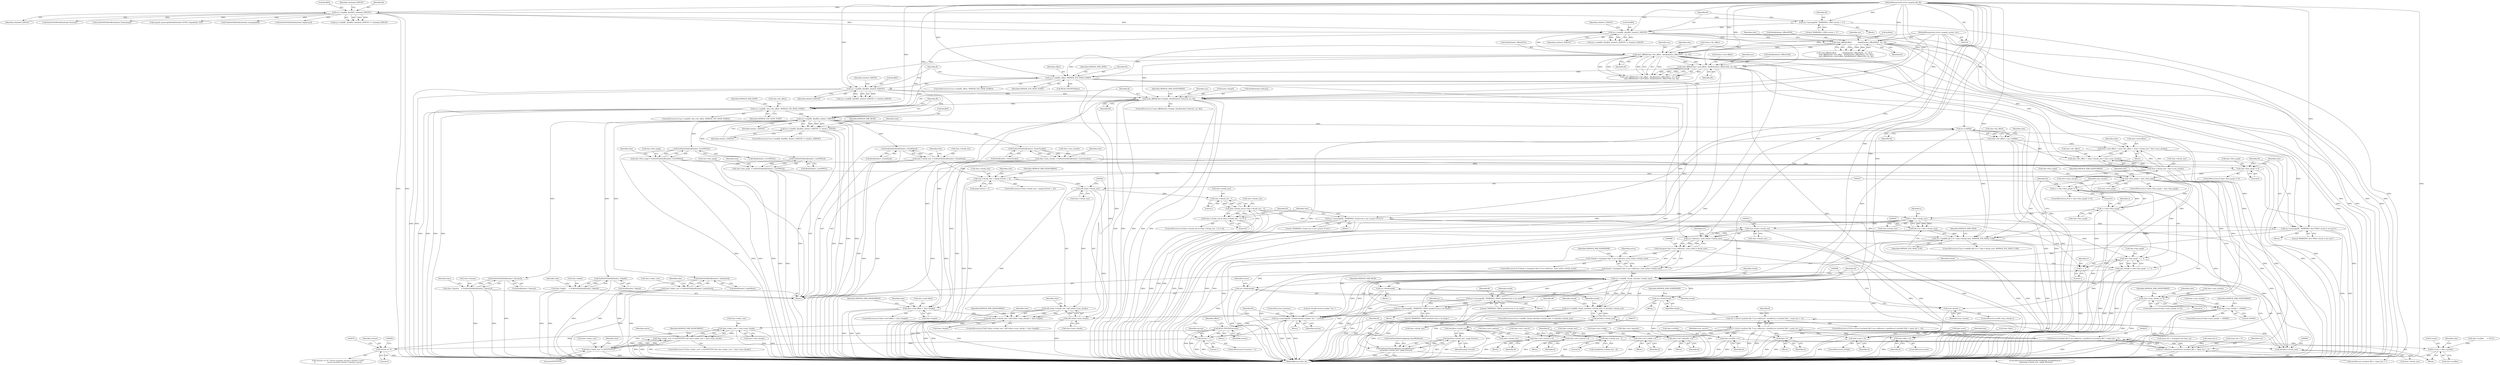 digraph "0_libmspack_72e70a921f0f07fee748aec2274b30784e1d312a@API" {
"1000407" [label="(Call,sys->read(fh, &buf[0], chmhs1_SIZEOF))"];
"1000396" [label="(Call,sys->seek(fh, chm->dir_offset, MSPACK_SYS_SEEK_START))"];
"1000381" [label="(Call,read_off64(&chm->length, &buf[chmhs0_FileLen], sys, fh))"];
"1000369" [label="(Call,sys->read(fh, &buf[0], chmhs0_SIZEOF))"];
"1000360" [label="(Call,sys->seek(fh, offset, MSPACK_SYS_SEEK_START))"];
"1000343" [label="(Call,read_off64(&chm->sec0.offset, &buf[chmhst3_OffsetCS0], sys, fh))"];
"1000309" [label="(Call,sys->read(fh, &buf[0], chmhst3_SIZEOF))"];
"1000232" [label="(Call,sys->read(fh, &buf[0], chmhead_SIZEOF))"];
"1000126" [label="(MethodParameterIn,struct mspack_file *fh)"];
"1000304" [label="(Call,sys->message(fh, \"WARNING; CHM version > 3\"))"];
"1000332" [label="(Call,read_off64(&chm->dir_offset,  &buf[chmhst_OffsetHS1],  sys, fh))"];
"1000322" [label="(Call,read_off64(&offset,           &buf[chmhst_OffsetHS0],  sys, fh))"];
"1000125" [label="(MethodParameterIn,struct mspack_system *sys)"];
"1000406" [label="(Call,sys->read(fh, &buf[0], chmhs1_SIZEOF) != chmhs1_SIZEOF)"];
"1000422" [label="(Call,sys->tell(fh))"];
"1000418" [label="(Call,chm->dir_offset = sys->tell(fh))"];
"1000494" [label="(Call,chm->sec0.offset = chm->dir_offset + (chm->chunk_size * chm->num_chunks))"];
"1000512" [label="(Call,chm->sec0.offset > chm->length)"];
"1000554" [label="(Call,(off_t)chm->chunk_size * (off_t)chm->num_chunks > chm->length)"];
"1000500" [label="(Call,chm->dir_offset + (chm->chunk_size * chm->num_chunks))"];
"1000585" [label="(Call,sys->message(fh, \"WARNING; chunk size is not a power of two\"))"];
"1000595" [label="(Call,sys->message(fh, \"WARNING; first PMGL chunk is not zero\"))"];
"1000642" [label="(Call,sys->seek(fh,(off_t) (x * chm->chunk_size), MSPACK_SYS_SEEK_CUR))"];
"1000689" [label="(Call,sys->read(fh, chunk, (int)chm->chunk_size))"];
"1000688" [label="(Call,sys->read(fh, chunk, (int)chm->chunk_size) != (int)chm->chunk_size)"];
"1000703" [label="(Call,sys->free(chunk))"];
"1000725" [label="(Call,sys->message(fh, \"WARNING; PMGL quickref area is too small\"))"];
"1000743" [label="(Call,sys->message(fh, \"WARNING; PMGL quickref area is too large\"))"];
"1000820" [label="(Call,sys->message(fh, \"invalid section number '%u'.\", section))"];
"1000787" [label="(Call,READ_ENCINT(section))"];
"1000816" [label="(Call,section > 1)"];
"1000864" [label="(Call,section == 0)"];
"1000840" [label="(Call,sys->free(chunk))"];
"1001056" [label="(Call,sys->free(chunk))"];
"1000428" [label="(Call,EndGetI32(&buf[chmhs1_ChunkSize]))"];
"1000424" [label="(Call,chm->chunk_size = EndGetI32(&buf[chmhs1_ChunkSize]))"];
"1000504" [label="(Call,chm->chunk_size * chm->num_chunks)"];
"1000525" [label="(Call,chm->chunk_size < (pmgl_Entries + 2))"];
"1000556" [label="(Call,(off_t)chm->chunk_size)"];
"1000555" [label="(Call,(off_t)chm->chunk_size * (off_t)chm->num_chunks)"];
"1000578" [label="(Call,chm->chunk_size - 1)"];
"1000574" [label="(Call,chm->chunk_size & (chm->chunk_size - 1))"];
"1000573" [label="(Call,(chm->chunk_size & (chm->chunk_size - 1)) != 0)"];
"1000646" [label="(Call,x * chm->chunk_size)"];
"1000644" [label="(Call,(off_t) (x * chm->chunk_size))"];
"1000657" [label="(Call,chm->last_pmgl - x + 1)"];
"1000655" [label="(Call,num_chunks = chm->last_pmgl - x + 1)"];
"1000684" [label="(Call,num_chunks--)"];
"1000661" [label="(Call,x + 1)"];
"1000672" [label="(Call,(size_t)chm->chunk_size)"];
"1000670" [label="(Call,sys->alloc(sys, (size_t)chm->chunk_size))"];
"1000668" [label="(Call,(unsigned char *) sys->alloc(sys, (size_t)chm->chunk_size))"];
"1000665" [label="(Call,!(chunk = (unsigned char *) sys->alloc(sys, (size_t)chm->chunk_size)))"];
"1000666" [label="(Call,chunk = (unsigned char *) sys->alloc(sys, (size_t)chm->chunk_size))"];
"1000831" [label="(Call,sys->alloc(sys, sizeof(struct mschmd_file) + name_len + 1))"];
"1000829" [label="(Call,(struct mschmd_file *) sys->alloc(sys, sizeof(struct mschmd_file) + name_len + 1))"];
"1000826" [label="(Call,!(fi = (struct mschmd_file *) sys->alloc(sys, sizeof(struct mschmd_file) + name_len + 1)))"];
"1000827" [label="(Call,fi = (struct mschmd_file *) sys->alloc(sys, sizeof(struct mschmd_file) + name_len + 1))"];
"1000945" [label="(Call,chm->sec1.content = fi)"];
"1000967" [label="(Call,chm->sec1.control = fi)"];
"1000989" [label="(Call,chm->sec1.spaninfo = fi)"];
"1001011" [label="(Call,chm->sec1.rtable = fi)"];
"1001025" [label="(Call,chm->sysfiles = fi)"];
"1001018" [label="(Call,fi->next = chm->sysfiles)"];
"1001034" [label="(Call,link->next = fi)"];
"1001040" [label="(Call,chm->files = fi)"];
"1001045" [label="(Call,link = fi)"];
"1000692" [label="(Call,(int)chm->chunk_size)"];
"1000697" [label="(Call,(int)chm->chunk_size)"];
"1000736" [label="(Call,(int)chm->chunk_size)"];
"1000735" [label="(Call,(int)chm->chunk_size - pmgl_Entries)"];
"1000729" [label="(Call,EndGetI32(&chunk[pmgl_QuickRefSize]) > \n\t((int)chm->chunk_size - pmgl_Entries))"];
"1000757" [label="(Call,chm->chunk_size - 2)"];
"1000536" [label="(Call,chm->num_chunks == 0)"];
"1000545" [label="(Call,chm->num_chunks > 100000)"];
"1000561" [label="(Call,(off_t)chm->num_chunks)"];
"1000616" [label="(Call,chm->index_root > chm->num_chunks)"];
"1000610" [label="(Call,chm->index_root != 0xFFFFFFFF && chm->index_root > chm->num_chunks)"];
"1000437" [label="(Call,EndGetI32(&buf[chmhs1_Density]))"];
"1000433" [label="(Call,chm->density    = EndGetI32(&buf[chmhs1_Density]))"];
"1000446" [label="(Call,EndGetI32(&buf[chmhs1_Depth]))"];
"1000442" [label="(Call,chm->depth      = EndGetI32(&buf[chmhs1_Depth]))"];
"1000455" [label="(Call,EndGetI32(&buf[chmhs1_IndexRoot]))"];
"1000451" [label="(Call,chm->index_root = EndGetI32(&buf[chmhs1_IndexRoot]))"];
"1000611" [label="(Call,chm->index_root != 0xFFFFFFFF)"];
"1000464" [label="(Call,EndGetI32(&buf[chmhs1_NumChunks]))"];
"1000460" [label="(Call,chm->num_chunks = EndGetI32(&buf[chmhs1_NumChunks]))"];
"1000473" [label="(Call,EndGetI32(&buf[chmhs1_FirstPMGL]))"];
"1000469" [label="(Call,chm->first_pmgl = EndGetI32(&buf[chmhs1_FirstPMGL]))"];
"1000589" [label="(Call,chm->first_pmgl != 0)"];
"1000599" [label="(Call,chm->first_pmgl > chm->last_pmgl)"];
"1000633" [label="(Call,(x = chm->first_pmgl) != 0)"];
"1000634" [label="(Call,x = chm->first_pmgl)"];
"1000482" [label="(Call,EndGetI32(&buf[chmhs1_LastPMGL]))"];
"1000478" [label="(Call,chm->last_pmgl  = EndGetI32(&buf[chmhs1_LastPMGL]))"];
"1000769" [label="(Block,)"];
"1000639" [label="(Literal,0)"];
"1000479" [label="(Call,chm->last_pmgl)"];
"1000641" [label="(ControlStructure,if (sys->seek(fh,(off_t) (x * chm->chunk_size), MSPACK_SYS_SEEK_CUR)))"];
"1000435" [label="(Identifier,chm)"];
"1000234" [label="(Call,&buf[0])"];
"1000866" [label="(Literal,0)"];
"1001044" [label="(Identifier,fi)"];
"1000585" [label="(Call,sys->message(fh, \"WARNING; chunk size is not a power of two\"))"];
"1000546" [label="(Call,chm->num_chunks)"];
"1000558" [label="(Call,chm->chunk_size)"];
"1000355" [label="(Identifier,fh)"];
"1000579" [label="(Call,chm->chunk_size)"];
"1001026" [label="(Call,chm->sysfiles)"];
"1000587" [label="(Literal,\"WARNING; chunk size is not a power of two\")"];
"1000818" [label="(Literal,1)"];
"1000692" [label="(Call,(int)chm->chunk_size)"];
"1000549" [label="(Literal,100000)"];
"1000534" [label="(Identifier,MSPACK_ERR_DATAFORMAT)"];
"1000594" [label="(Block,)"];
"1000309" [label="(Call,sys->read(fh, &buf[0], chmhst3_SIZEOF))"];
"1000804" [label="(Call,name_len > 0)"];
"1000561" [label="(Call,(off_t)chm->num_chunks)"];
"1000651" [label="(Identifier,MSPACK_SYS_SEEK_CUR)"];
"1000126" [label="(MethodParameterIn,struct mspack_file *fh)"];
"1000944" [label="(Block,)"];
"1000690" [label="(Identifier,fh)"];
"1000536" [label="(Call,chm->num_chunks == 0)"];
"1000401" [label="(Identifier,MSPACK_SYS_SEEK_START)"];
"1000529" [label="(Call,pmgl_Entries + 2)"];
"1000304" [label="(Call,sys->message(fh, \"WARNING; CHM version > 3\"))"];
"1000455" [label="(Call,EndGetI32(&buf[chmhs1_IndexRoot]))"];
"1000156" [label="(Call,chm->sysfiles      = NULL)"];
"1000758" [label="(Call,chm->chunk_size)"];
"1000370" [label="(Identifier,fh)"];
"1000733" [label="(Identifier,chunk)"];
"1000864" [label="(Call,section == 0)"];
"1000822" [label="(Literal,\"invalid section number '%u'.\")"];
"1000973" [label="(Identifier,fi)"];
"1000478" [label="(Call,chm->last_pmgl  = EndGetI32(&buf[chmhs1_LastPMGL]))"];
"1000819" [label="(Block,)"];
"1000663" [label="(Literal,1)"];
"1000820" [label="(Call,sys->message(fh, \"invalid section number '%u'.\", section))"];
"1000232" [label="(Call,sys->read(fh, &buf[0], chmhead_SIZEOF))"];
"1000742" [label="(Block,)"];
"1000380" [label="(ControlStructure,if (read_off64(&chm->length, &buf[chmhs0_FileLen], sys, fh)))"];
"1000672" [label="(Call,(size_t)chm->chunk_size)"];
"1000735" [label="(Call,(int)chm->chunk_size - pmgl_Entries)"];
"1000554" [label="(Call,(off_t)chm->chunk_size * (off_t)chm->num_chunks > chm->length)"];
"1000238" [label="(Identifier,chmhead_SIZEOF)"];
"1000420" [label="(Identifier,chm)"];
"1000825" [label="(ControlStructure,if (!(fi = (struct mschmd_file *) sys->alloc(sys, sizeof(struct mschmd_file) + name_len + 1))))"];
"1000832" [label="(Identifier,sys)"];
"1001045" [label="(Call,link = fi)"];
"1000369" [label="(Call,sys->read(fh, &buf[0], chmhs0_SIZEOF))"];
"1000426" [label="(Identifier,chm)"];
"1000643" [label="(Identifier,fh)"];
"1001022" [label="(Call,chm->sysfiles)"];
"1000453" [label="(Identifier,chm)"];
"1000425" [label="(Call,chm->chunk_size)"];
"1000990" [label="(Call,chm->sec1.spaninfo)"];
"1000381" [label="(Call,read_off64(&chm->length, &buf[chmhs0_FileLen], sys, fh))"];
"1000590" [label="(Call,chm->first_pmgl)"];
"1000354" [label="(Identifier,sys)"];
"1000556" [label="(Call,(off_t)chm->chunk_size)"];
"1001038" [label="(Identifier,fi)"];
"1000656" [label="(Identifier,num_chunks)"];
"1000610" [label="(Call,chm->index_root != 0xFFFFFFFF && chm->index_root > chm->num_chunks)"];
"1000535" [label="(ControlStructure,if (chm->num_chunks == 0))"];
"1000310" [label="(Identifier,fh)"];
"1000566" [label="(Call,chm->length)"];
"1000437" [label="(Call,EndGetI32(&buf[chmhs1_Density]))"];
"1001035" [label="(Call,link->next)"];
"1000391" [label="(Identifier,fh)"];
"1000679" [label="(Identifier,MSPACK_ERR_NOMEMORY)"];
"1000501" [label="(Call,chm->dir_offset)"];
"1000787" [label="(Call,READ_ENCINT(section))"];
"1000704" [label="(Identifier,chunk)"];
"1000821" [label="(Identifier,fh)"];
"1000461" [label="(Call,chm->num_chunks)"];
"1000697" [label="(Call,(int)chm->chunk_size)"];
"1000747" [label="(Identifier,p)"];
"1000422" [label="(Call,sys->tell(fh))"];
"1000600" [label="(Call,chm->first_pmgl)"];
"1000817" [label="(Identifier,section)"];
"1000438" [label="(Call,&buf[chmhs1_Density])"];
"1000665" [label="(Call,!(chunk = (unsigned char *) sys->alloc(sys, (size_t)chm->chunk_size)))"];
"1000603" [label="(Call,chm->last_pmgl)"];
"1000988" [label="(Block,)"];
"1001039" [label="(ControlStructure,else)"];
"1000417" [label="(Identifier,MSPACK_ERR_READ)"];
"1000397" [label="(Identifier,fh)"];
"1000916" [label="(Block,)"];
"1000966" [label="(Block,)"];
"1000406" [label="(Call,sys->read(fh, &buf[0], chmhs1_SIZEOF) != chmhs1_SIZEOF)"];
"1000316" [label="(Identifier,chmhst3_SIZEOF)"];
"1000331" [label="(Call,read_off64(&chm->dir_offset,  &buf[chmhst_OffsetHS1],  sys, fh) ||\n      read_off64(&chm->sec0.offset, &buf[chmhst3_OffsetCS0], sys, fh))"];
"1000736" [label="(Call,(int)chm->chunk_size)"];
"1001019" [label="(Call,fi->next)"];
"1000360" [label="(Call,sys->seek(fh, offset, MSPACK_SYS_SEEK_START))"];
"1000788" [label="(Identifier,section)"];
"1000574" [label="(Call,chm->chunk_size & (chm->chunk_size - 1))"];
"1000790" [label="(Identifier,offset)"];
"1000508" [label="(Call,chm->num_chunks)"];
"1000433" [label="(Call,chm->density    = EndGetI32(&buf[chmhs1_Density]))"];
"1000359" [label="(ControlStructure,if (sys->seek(fh, offset, MSPACK_SYS_SEEK_START)))"];
"1000375" [label="(Identifier,chmhs0_SIZEOF)"];
"1000474" [label="(Call,&buf[chmhs1_FirstPMGL])"];
"1000644" [label="(Call,(off_t) (x * chm->chunk_size))"];
"1000526" [label="(Call,chm->chunk_size)"];
"1000315" [label="(Identifier,chmhst3_SIZEOF)"];
"1000620" [label="(Call,chm->num_chunks)"];
"1000350" [label="(Call,&buf[chmhst3_OffsetCS0])"];
"1000761" [label="(Literal,2)"];
"1000668" [label="(Call,(unsigned char *) sys->alloc(sys, (size_t)chm->chunk_size))"];
"1000396" [label="(Call,sys->seek(fh, chm->dir_offset, MSPACK_SYS_SEEK_START))"];
"1000612" [label="(Call,chm->index_root)"];
"1000685" [label="(Identifier,num_chunks)"];
"1000968" [label="(Call,chm->sec1.control)"];
"1000332" [label="(Call,read_off64(&chm->dir_offset,  &buf[chmhst_OffsetHS1],  sys, fh))"];
"1000647" [label="(Identifier,x)"];
"1000741" [label="(Identifier,pmgl_Entries)"];
"1000729" [label="(Call,EndGetI32(&chunk[pmgl_QuickRefSize]) > \n\t((int)chm->chunk_size - pmgl_Entries))"];
"1000611" [label="(Call,chm->index_root != 0xFFFFFFFF)"];
"1000343" [label="(Call,read_off64(&chm->sec0.offset, &buf[chmhst3_OffsetCS0], sys, fh))"];
"1000667" [label="(Identifier,chunk)"];
"1000363" [label="(Identifier,MSPACK_SYS_SEEK_START)"];
"1000744" [label="(Identifier,fh)"];
"1001041" [label="(Call,chm->files)"];
"1000582" [label="(Literal,1)"];
"1000494" [label="(Call,chm->sec0.offset = chm->dir_offset + (chm->chunk_size * chm->num_chunks))"];
"1000483" [label="(Call,&buf[chmhs1_LastPMGL])"];
"1000308" [label="(Call,sys->read(fh, &buf[0], chmhst3_SIZEOF) != chmhst3_SIZEOF)"];
"1000341" [label="(Identifier,sys)"];
"1000523" [label="(Identifier,MSPACK_ERR_DATAFORMAT)"];
"1000646" [label="(Call,x * chm->chunk_size)"];
"1000428" [label="(Call,EndGetI32(&buf[chmhs1_ChunkSize]))"];
"1000330" [label="(Identifier,fh)"];
"1000674" [label="(Call,chm->chunk_size)"];
"1000394" [label="(Identifier,MSPACK_ERR_DATAFORMAT)"];
"1000670" [label="(Call,sys->alloc(sys, (size_t)chm->chunk_size))"];
"1000865" [label="(Identifier,section)"];
"1000846" [label="(Identifier,fi)"];
"1000841" [label="(Identifier,chunk)"];
"1000773" [label="(Call,name_len > (unsigned int) (end - p))"];
"1000303" [label="(Block,)"];
"1000424" [label="(Call,chm->chunk_size = EndGetI32(&buf[chmhs1_ChunkSize]))"];
"1000553" [label="(ControlStructure,if ((off_t)chm->chunk_size * (off_t)chm->num_chunks > chm->length))"];
"1000515" [label="(Identifier,chm)"];
"1000642" [label="(Call,sys->seek(fh,(off_t) (x * chm->chunk_size), MSPACK_SYS_SEEK_CUR))"];
"1000575" [label="(Call,chm->chunk_size)"];
"1000572" [label="(ControlStructure,if ((chm->chunk_size & (chm->chunk_size - 1)) != 0))"];
"1000609" [label="(ControlStructure,if (chm->index_root != 0xFFFFFFFF && chm->index_root > chm->num_chunks))"];
"1000452" [label="(Call,chm->index_root)"];
"1000755" [label="(Call,chunk[chm->chunk_size - 2])"];
"1000768" [label="(Identifier,num_entries)"];
"1000573" [label="(Call,(chm->chunk_size & (chm->chunk_size - 1)) != 0)"];
"1000347" [label="(Identifier,chm)"];
"1000366" [label="(Identifier,MSPACK_ERR_SEEK)"];
"1000725" [label="(Call,sys->message(fh, \"WARNING; PMGL quickref area is too small\"))"];
"1000414" [label="(Identifier,chmhs1_SIZEOF)"];
"1000706" [label="(Identifier,MSPACK_ERR_READ)"];
"1000583" [label="(Literal,0)"];
"1000633" [label="(Call,(x = chm->first_pmgl) != 0)"];
"1000615" [label="(Literal,0xFFFFFFFF)"];
"1000945" [label="(Call,chm->sec1.content = fi)"];
"1000543" [label="(Identifier,MSPACK_ERR_DATAFORMAT)"];
"1000469" [label="(Call,chm->first_pmgl = EndGetI32(&buf[chmhs1_FirstPMGL]))"];
"1000407" [label="(Call,sys->read(fh, &buf[0], chmhs1_SIZEOF))"];
"1000571" [label="(Identifier,MSPACK_ERR_DATAFORMAT)"];
"1000689" [label="(Call,sys->read(fh, chunk, (int)chm->chunk_size))"];
"1000490" [label="(Identifier,chm)"];
"1000311" [label="(Call,&buf[0])"];
"1000596" [label="(Identifier,fh)"];
"1000654" [label="(Identifier,MSPACK_ERR_SEEK)"];
"1000824" [label="(ControlStructure,continue;)"];
"1000368" [label="(Call,sys->read(fh, &buf[0], chmhs0_SIZEOF) != chmhs0_SIZEOF)"];
"1000361" [label="(Identifier,fh)"];
"1000595" [label="(Call,sys->message(fh, \"WARNING; first PMGL chunk is not zero\"))"];
"1000446" [label="(Call,EndGetI32(&buf[chmhs1_Depth]))"];
"1001031" [label="(Block,)"];
"1000728" [label="(ControlStructure,if (EndGetI32(&chunk[pmgl_QuickRefSize]) > \n\t((int)chm->chunk_size - pmgl_Entries)))"];
"1000727" [label="(Literal,\"WARNING; PMGL quickref area is too small\")"];
"1000588" [label="(ControlStructure,if (chm->first_pmgl != 0))"];
"1000745" [label="(Literal,\"WARNING; PMGL quickref area is too large\")"];
"1000544" [label="(ControlStructure,if (chm->num_chunks > 100000))"];
"1000434" [label="(Call,chm->density)"];
"1000664" [label="(ControlStructure,if (!(chunk = (unsigned char *) sys->alloc(sys, (size_t)chm->chunk_size))))"];
"1000636" [label="(Call,chm->first_pmgl)"];
"1000726" [label="(Identifier,fh)"];
"1000239" [label="(Identifier,chmhead_SIZEOF)"];
"1000429" [label="(Call,&buf[chmhs1_ChunkSize])"];
"1000816" [label="(Call,section > 1)"];
"1000456" [label="(Call,&buf[chmhs1_IndexRoot])"];
"1000576" [label="(Identifier,chm)"];
"1000828" [label="(Identifier,fi)"];
"1001025" [label="(Call,chm->sysfiles = fi)"];
"1000608" [label="(Identifier,MSPACK_ERR_DATAFORMAT)"];
"1000333" [label="(Call,&chm->dir_offset)"];
"1000831" [label="(Call,sys->alloc(sys, sizeof(struct mschmd_file) + name_len + 1))"];
"1000951" [label="(Identifier,fi)"];
"1000863" [label="(Call,(section == 0) ? (struct mschmd_section *) (&chm->sec0)\n\t\t                     : (struct mschmd_section *) (&chm->sec1))"];
"1000555" [label="(Call,(off_t)chm->chunk_size * (off_t)chm->num_chunks)"];
"1000989" [label="(Call,chm->sec1.spaninfo = fi)"];
"1000597" [label="(Literal,\"WARNING; first PMGL chunk is not zero\")"];
"1000451" [label="(Call,chm->index_root = EndGetI32(&buf[chmhs1_IndexRoot]))"];
"1000815" [label="(ControlStructure,if (section > 1))"];
"1000418" [label="(Call,chm->dir_offset = sys->tell(fh))"];
"1000473" [label="(Call,EndGetI32(&buf[chmhs1_FirstPMGL]))"];
"1000757" [label="(Call,chm->chunk_size - 2)"];
"1000335" [label="(Identifier,chm)"];
"1000274" [label="(Call,EndGetI32(&buf[chmhead_Version]))"];
"1000325" [label="(Call,&buf[chmhst_OffsetHS0])"];
"1000129" [label="(Block,)"];
"1000376" [label="(Identifier,chmhs0_SIZEOF)"];
"1000628" [label="(Identifier,entire)"];
"1000662" [label="(Identifier,x)"];
"1000840" [label="(Call,sys->free(chunk))"];
"1000405" [label="(ControlStructure,if (sys->read(fh, &buf[0], chmhs1_SIZEOF) != chmhs1_SIZEOF))"];
"1000398" [label="(Call,chm->dir_offset)"];
"1001029" [label="(Identifier,fi)"];
"1000625" [label="(Identifier,MSPACK_ERR_DATAFORMAT)"];
"1000601" [label="(Identifier,chm)"];
"1000505" [label="(Call,chm->chunk_size)"];
"1001056" [label="(Call,sys->free(chunk))"];
"1000283" [label="(Call,EndGetM32(&buf[chmhead_Timestamp]))"];
"1000413" [label="(Identifier,chmhs1_SIZEOF)"];
"1001020" [label="(Identifier,fi)"];
"1000810" [label="(Call,name_len-1)"];
"1000495" [label="(Call,chm->sec0.offset)"];
"1000329" [label="(Identifier,sys)"];
"1001040" [label="(Call,chm->files = fi)"];
"1000552" [label="(Identifier,MSPACK_ERR_DATAFORMAT)"];
"1000525" [label="(Call,chm->chunk_size < (pmgl_Entries + 2))"];
"1001011" [label="(Call,chm->sec1.rtable = fi)"];
"1000657" [label="(Call,chm->last_pmgl - x + 1)"];
"1001047" [label="(Identifier,fi)"];
"1000598" [label="(ControlStructure,if (chm->first_pmgl > chm->last_pmgl))"];
"1000390" [label="(Identifier,sys)"];
"1000586" [label="(Identifier,fh)"];
"1000493" [label="(Block,)"];
"1000648" [label="(Call,chm->chunk_size)"];
"1000337" [label="(Call,&buf[chmhst_OffsetHS1])"];
"1000591" [label="(Identifier,chm)"];
"1000599" [label="(Call,chm->first_pmgl > chm->last_pmgl)"];
"1000344" [label="(Call,&chm->sec0.offset)"];
"1000540" [label="(Literal,0)"];
"1001065" [label="(MethodReturn,static int)"];
"1001018" [label="(Call,fi->next = chm->sysfiles)"];
"1001034" [label="(Call,link->next = fi)"];
"1000839" [label="(Block,)"];
"1000547" [label="(Identifier,chm)"];
"1000666" [label="(Call,chunk = (unsigned char *) sys->alloc(sys, (size_t)chm->chunk_size))"];
"1000563" [label="(Call,chm->num_chunks)"];
"1000443" [label="(Call,chm->depth)"];
"1000382" [label="(Call,&chm->length)"];
"1000724" [label="(Block,)"];
"1000681" [label="(Identifier,errors)"];
"1000634" [label="(Call,x = chm->first_pmgl)"];
"1000423" [label="(Identifier,fh)"];
"1000567" [label="(Identifier,chm)"];
"1000632" [label="(ControlStructure,if ((x = chm->first_pmgl) != 0))"];
"1000482" [label="(Call,EndGetI32(&buf[chmhs1_LastPMGL]))"];
"1000694" [label="(Call,chm->chunk_size)"];
"1000524" [label="(ControlStructure,if (chm->chunk_size < (pmgl_Entries + 2)))"];
"1000419" [label="(Call,chm->dir_offset)"];
"1000823" [label="(Identifier,section)"];
"1000730" [label="(Call,EndGetI32(&chunk[pmgl_QuickRefSize]))"];
"1000504" [label="(Call,chm->chunk_size * chm->num_chunks)"];
"1000618" [label="(Identifier,chm)"];
"1000321" [label="(Call,read_off64(&offset,           &buf[chmhst_OffsetHS0],  sys, fh) ||\n      read_off64(&chm->dir_offset,  &buf[chmhst_OffsetHS1],  sys, fh) ||\n      read_off64(&chm->sec0.offset, &buf[chmhst3_OffsetCS0], sys, fh))"];
"1000256" [label="(Call,mspack_memcmp(&buf[chmhead_GUID1], &guids[0], 32L))"];
"1000447" [label="(Call,&buf[chmhs1_Depth])"];
"1000683" [label="(ControlStructure,while (num_chunks--))"];
"1000362" [label="(Identifier,offset)"];
"1000738" [label="(Call,chm->chunk_size)"];
"1000687" [label="(ControlStructure,if (sys->read(fh, chunk, (int)chm->chunk_size) != (int)chm->chunk_size))"];
"1000342" [label="(Identifier,fh)"];
"1000616" [label="(Call,chm->index_root > chm->num_chunks)"];
"1000584" [label="(Block,)"];
"1000527" [label="(Identifier,chm)"];
"1000545" [label="(Call,chm->num_chunks > 100000)"];
"1000442" [label="(Call,chm->depth      = EndGetI32(&buf[chmhs1_Depth]))"];
"1000512" [label="(Call,chm->sec0.offset > chm->length)"];
"1000702" [label="(Block,)"];
"1000789" [label="(Call,READ_ENCINT(offset))"];
"1000743" [label="(Call,sys->message(fh, \"WARNING; PMGL quickref area is too large\"))"];
"1000593" [label="(Literal,0)"];
"1000843" [label="(Identifier,MSPACK_ERR_NOMEMORY)"];
"1000655" [label="(Call,num_chunks = chm->last_pmgl - x + 1)"];
"1000538" [label="(Identifier,chm)"];
"1000578" [label="(Call,chm->chunk_size - 1)"];
"1001027" [label="(Identifier,chm)"];
"1000408" [label="(Identifier,fh)"];
"1000688" [label="(Call,sys->read(fh, chunk, (int)chm->chunk_size) != (int)chm->chunk_size)"];
"1000480" [label="(Identifier,chm)"];
"1000613" [label="(Identifier,chm)"];
"1000125" [label="(MethodParameterIn,struct mspack_system *sys)"];
"1000511" [label="(ControlStructure,if (chm->sec0.offset > chm->length))"];
"1000712" [label="(Identifier,chunk)"];
"1000513" [label="(Call,chm->sec0.offset)"];
"1000661" [label="(Call,x + 1)"];
"1000703" [label="(Call,sys->free(chunk))"];
"1000233" [label="(Identifier,fh)"];
"1000617" [label="(Call,chm->index_root)"];
"1000305" [label="(Identifier,fh)"];
"1000829" [label="(Call,(struct mschmd_file *) sys->alloc(sys, sizeof(struct mschmd_file) + name_len + 1))"];
"1001010" [label="(Block,)"];
"1000292" [label="(Call,EndGetI32(&buf[chmhead_LanguageID]))"];
"1000699" [label="(Call,chm->chunk_size)"];
"1001017" [label="(Identifier,fi)"];
"1000245" [label="(Call,EndGetI32(&buf[chmhead_Signature]))"];
"1000995" [label="(Identifier,fi)"];
"1000946" [label="(Call,chm->sec1.content)"];
"1000371" [label="(Call,&buf[0])"];
"1000465" [label="(Call,&buf[chmhs1_NumChunks])"];
"1000470" [label="(Call,chm->first_pmgl)"];
"1000471" [label="(Identifier,chm)"];
"1000500" [label="(Call,chm->dir_offset + (chm->chunk_size * chm->num_chunks))"];
"1001057" [label="(Identifier,chunk)"];
"1000409" [label="(Call,&buf[0])"];
"1001046" [label="(Identifier,link)"];
"1000306" [label="(Literal,\"WARNING; CHM version > 3\")"];
"1000833" [label="(Call,sizeof(struct mschmd_file) + name_len + 1)"];
"1000967" [label="(Call,chm->sec1.control = fi)"];
"1000444" [label="(Identifier,chm)"];
"1000322" [label="(Call,read_off64(&offset,           &buf[chmhst_OffsetHS0],  sys, fh))"];
"1000464" [label="(Call,EndGetI32(&buf[chmhs1_NumChunks]))"];
"1000589" [label="(Call,chm->first_pmgl != 0)"];
"1000231" [label="(Call,sys->read(fh, &buf[0], chmhead_SIZEOF) != chmhead_SIZEOF)"];
"1000671" [label="(Identifier,sys)"];
"1000462" [label="(Identifier,chm)"];
"1001061" [label="(Identifier,errors)"];
"1000395" [label="(ControlStructure,if (sys->seek(fh, chm->dir_offset, MSPACK_SYS_SEEK_START)))"];
"1000404" [label="(Identifier,MSPACK_ERR_SEEK)"];
"1000386" [label="(Call,&buf[chmhs0_FileLen])"];
"1000323" [label="(Call,&offset)"];
"1000658" [label="(Call,chm->last_pmgl)"];
"1001012" [label="(Call,chm->sec1.rtable)"];
"1000518" [label="(Call,chm->length)"];
"1000635" [label="(Identifier,x)"];
"1000537" [label="(Call,chm->num_chunks)"];
"1000691" [label="(Identifier,chunk)"];
"1000684" [label="(Call,num_chunks--)"];
"1000460" [label="(Call,chm->num_chunks = EndGetI32(&buf[chmhs1_NumChunks]))"];
"1001032" [label="(ControlStructure,if (link))"];
"1000826" [label="(Call,!(fi = (struct mschmd_file *) sys->alloc(sys, sizeof(struct mschmd_file) + name_len + 1)))"];
"1000827" [label="(Call,fi = (struct mschmd_file *) sys->alloc(sys, sizeof(struct mschmd_file) + name_len + 1))"];
"1000407" -> "1000406"  [label="AST: "];
"1000407" -> "1000413"  [label="CFG: "];
"1000408" -> "1000407"  [label="AST: "];
"1000409" -> "1000407"  [label="AST: "];
"1000413" -> "1000407"  [label="AST: "];
"1000414" -> "1000407"  [label="CFG: "];
"1000407" -> "1001065"  [label="DDG: "];
"1000407" -> "1001065"  [label="DDG: "];
"1000407" -> "1000406"  [label="DDG: "];
"1000407" -> "1000406"  [label="DDG: "];
"1000407" -> "1000406"  [label="DDG: "];
"1000396" -> "1000407"  [label="DDG: "];
"1000126" -> "1000407"  [label="DDG: "];
"1000369" -> "1000407"  [label="DDG: "];
"1000407" -> "1000422"  [label="DDG: "];
"1000407" -> "1000428"  [label="DDG: "];
"1000407" -> "1000437"  [label="DDG: "];
"1000407" -> "1000446"  [label="DDG: "];
"1000407" -> "1000455"  [label="DDG: "];
"1000407" -> "1000464"  [label="DDG: "];
"1000407" -> "1000473"  [label="DDG: "];
"1000407" -> "1000482"  [label="DDG: "];
"1000396" -> "1000395"  [label="AST: "];
"1000396" -> "1000401"  [label="CFG: "];
"1000397" -> "1000396"  [label="AST: "];
"1000398" -> "1000396"  [label="AST: "];
"1000401" -> "1000396"  [label="AST: "];
"1000404" -> "1000396"  [label="CFG: "];
"1000408" -> "1000396"  [label="CFG: "];
"1000396" -> "1001065"  [label="DDG: "];
"1000396" -> "1001065"  [label="DDG: "];
"1000396" -> "1001065"  [label="DDG: "];
"1000396" -> "1001065"  [label="DDG: "];
"1000381" -> "1000396"  [label="DDG: "];
"1000126" -> "1000396"  [label="DDG: "];
"1000332" -> "1000396"  [label="DDG: "];
"1000360" -> "1000396"  [label="DDG: "];
"1000381" -> "1000380"  [label="AST: "];
"1000381" -> "1000391"  [label="CFG: "];
"1000382" -> "1000381"  [label="AST: "];
"1000386" -> "1000381"  [label="AST: "];
"1000390" -> "1000381"  [label="AST: "];
"1000391" -> "1000381"  [label="AST: "];
"1000394" -> "1000381"  [label="CFG: "];
"1000397" -> "1000381"  [label="CFG: "];
"1000381" -> "1001065"  [label="DDG: "];
"1000381" -> "1001065"  [label="DDG: "];
"1000381" -> "1001065"  [label="DDG: "];
"1000381" -> "1001065"  [label="DDG: "];
"1000381" -> "1001065"  [label="DDG: "];
"1000369" -> "1000381"  [label="DDG: "];
"1000369" -> "1000381"  [label="DDG: "];
"1000322" -> "1000381"  [label="DDG: "];
"1000343" -> "1000381"  [label="DDG: "];
"1000332" -> "1000381"  [label="DDG: "];
"1000125" -> "1000381"  [label="DDG: "];
"1000126" -> "1000381"  [label="DDG: "];
"1000381" -> "1000512"  [label="DDG: "];
"1000381" -> "1000554"  [label="DDG: "];
"1000381" -> "1000670"  [label="DDG: "];
"1000369" -> "1000368"  [label="AST: "];
"1000369" -> "1000375"  [label="CFG: "];
"1000370" -> "1000369"  [label="AST: "];
"1000371" -> "1000369"  [label="AST: "];
"1000375" -> "1000369"  [label="AST: "];
"1000376" -> "1000369"  [label="CFG: "];
"1000369" -> "1001065"  [label="DDG: "];
"1000369" -> "1001065"  [label="DDG: "];
"1000369" -> "1000368"  [label="DDG: "];
"1000369" -> "1000368"  [label="DDG: "];
"1000369" -> "1000368"  [label="DDG: "];
"1000360" -> "1000369"  [label="DDG: "];
"1000126" -> "1000369"  [label="DDG: "];
"1000309" -> "1000369"  [label="DDG: "];
"1000360" -> "1000359"  [label="AST: "];
"1000360" -> "1000363"  [label="CFG: "];
"1000361" -> "1000360"  [label="AST: "];
"1000362" -> "1000360"  [label="AST: "];
"1000363" -> "1000360"  [label="AST: "];
"1000366" -> "1000360"  [label="CFG: "];
"1000370" -> "1000360"  [label="CFG: "];
"1000360" -> "1001065"  [label="DDG: "];
"1000360" -> "1001065"  [label="DDG: "];
"1000360" -> "1001065"  [label="DDG: "];
"1000360" -> "1001065"  [label="DDG: "];
"1000343" -> "1000360"  [label="DDG: "];
"1000332" -> "1000360"  [label="DDG: "];
"1000322" -> "1000360"  [label="DDG: "];
"1000126" -> "1000360"  [label="DDG: "];
"1000360" -> "1000789"  [label="DDG: "];
"1000343" -> "1000331"  [label="AST: "];
"1000343" -> "1000355"  [label="CFG: "];
"1000344" -> "1000343"  [label="AST: "];
"1000350" -> "1000343"  [label="AST: "];
"1000354" -> "1000343"  [label="AST: "];
"1000355" -> "1000343"  [label="AST: "];
"1000331" -> "1000343"  [label="CFG: "];
"1000343" -> "1001065"  [label="DDG: "];
"1000343" -> "1001065"  [label="DDG: "];
"1000343" -> "1001065"  [label="DDG: "];
"1000343" -> "1001065"  [label="DDG: "];
"1000343" -> "1000331"  [label="DDG: "];
"1000343" -> "1000331"  [label="DDG: "];
"1000343" -> "1000331"  [label="DDG: "];
"1000343" -> "1000331"  [label="DDG: "];
"1000309" -> "1000343"  [label="DDG: "];
"1000332" -> "1000343"  [label="DDG: "];
"1000332" -> "1000343"  [label="DDG: "];
"1000125" -> "1000343"  [label="DDG: "];
"1000126" -> "1000343"  [label="DDG: "];
"1000343" -> "1000512"  [label="DDG: "];
"1000309" -> "1000308"  [label="AST: "];
"1000309" -> "1000315"  [label="CFG: "];
"1000310" -> "1000309"  [label="AST: "];
"1000311" -> "1000309"  [label="AST: "];
"1000315" -> "1000309"  [label="AST: "];
"1000316" -> "1000309"  [label="CFG: "];
"1000309" -> "1001065"  [label="DDG: "];
"1000309" -> "1001065"  [label="DDG: "];
"1000309" -> "1000308"  [label="DDG: "];
"1000309" -> "1000308"  [label="DDG: "];
"1000309" -> "1000308"  [label="DDG: "];
"1000232" -> "1000309"  [label="DDG: "];
"1000232" -> "1000309"  [label="DDG: "];
"1000304" -> "1000309"  [label="DDG: "];
"1000126" -> "1000309"  [label="DDG: "];
"1000309" -> "1000322"  [label="DDG: "];
"1000309" -> "1000322"  [label="DDG: "];
"1000309" -> "1000332"  [label="DDG: "];
"1000232" -> "1000231"  [label="AST: "];
"1000232" -> "1000238"  [label="CFG: "];
"1000233" -> "1000232"  [label="AST: "];
"1000234" -> "1000232"  [label="AST: "];
"1000238" -> "1000232"  [label="AST: "];
"1000239" -> "1000232"  [label="CFG: "];
"1000232" -> "1001065"  [label="DDG: "];
"1000232" -> "1001065"  [label="DDG: "];
"1000232" -> "1000231"  [label="DDG: "];
"1000232" -> "1000231"  [label="DDG: "];
"1000232" -> "1000231"  [label="DDG: "];
"1000126" -> "1000232"  [label="DDG: "];
"1000232" -> "1000245"  [label="DDG: "];
"1000232" -> "1000256"  [label="DDG: "];
"1000232" -> "1000274"  [label="DDG: "];
"1000232" -> "1000283"  [label="DDG: "];
"1000232" -> "1000292"  [label="DDG: "];
"1000232" -> "1000304"  [label="DDG: "];
"1000126" -> "1000124"  [label="AST: "];
"1000126" -> "1001065"  [label="DDG: "];
"1000126" -> "1000304"  [label="DDG: "];
"1000126" -> "1000322"  [label="DDG: "];
"1000126" -> "1000332"  [label="DDG: "];
"1000126" -> "1000422"  [label="DDG: "];
"1000126" -> "1000585"  [label="DDG: "];
"1000126" -> "1000595"  [label="DDG: "];
"1000126" -> "1000642"  [label="DDG: "];
"1000126" -> "1000689"  [label="DDG: "];
"1000126" -> "1000725"  [label="DDG: "];
"1000126" -> "1000743"  [label="DDG: "];
"1000126" -> "1000820"  [label="DDG: "];
"1000304" -> "1000303"  [label="AST: "];
"1000304" -> "1000306"  [label="CFG: "];
"1000305" -> "1000304"  [label="AST: "];
"1000306" -> "1000304"  [label="AST: "];
"1000310" -> "1000304"  [label="CFG: "];
"1000304" -> "1001065"  [label="DDG: "];
"1000332" -> "1000331"  [label="AST: "];
"1000332" -> "1000342"  [label="CFG: "];
"1000333" -> "1000332"  [label="AST: "];
"1000337" -> "1000332"  [label="AST: "];
"1000341" -> "1000332"  [label="AST: "];
"1000342" -> "1000332"  [label="AST: "];
"1000347" -> "1000332"  [label="CFG: "];
"1000331" -> "1000332"  [label="CFG: "];
"1000332" -> "1001065"  [label="DDG: "];
"1000332" -> "1001065"  [label="DDG: "];
"1000332" -> "1001065"  [label="DDG: "];
"1000332" -> "1001065"  [label="DDG: "];
"1000332" -> "1000331"  [label="DDG: "];
"1000332" -> "1000331"  [label="DDG: "];
"1000332" -> "1000331"  [label="DDG: "];
"1000332" -> "1000331"  [label="DDG: "];
"1000322" -> "1000332"  [label="DDG: "];
"1000322" -> "1000332"  [label="DDG: "];
"1000125" -> "1000332"  [label="DDG: "];
"1000332" -> "1000494"  [label="DDG: "];
"1000332" -> "1000500"  [label="DDG: "];
"1000322" -> "1000321"  [label="AST: "];
"1000322" -> "1000330"  [label="CFG: "];
"1000323" -> "1000322"  [label="AST: "];
"1000325" -> "1000322"  [label="AST: "];
"1000329" -> "1000322"  [label="AST: "];
"1000330" -> "1000322"  [label="AST: "];
"1000335" -> "1000322"  [label="CFG: "];
"1000321" -> "1000322"  [label="CFG: "];
"1000322" -> "1001065"  [label="DDG: "];
"1000322" -> "1001065"  [label="DDG: "];
"1000322" -> "1001065"  [label="DDG: "];
"1000322" -> "1001065"  [label="DDG: "];
"1000322" -> "1000321"  [label="DDG: "];
"1000322" -> "1000321"  [label="DDG: "];
"1000322" -> "1000321"  [label="DDG: "];
"1000322" -> "1000321"  [label="DDG: "];
"1000125" -> "1000322"  [label="DDG: "];
"1000125" -> "1000124"  [label="AST: "];
"1000125" -> "1001065"  [label="DDG: "];
"1000125" -> "1000670"  [label="DDG: "];
"1000125" -> "1000831"  [label="DDG: "];
"1000406" -> "1000405"  [label="AST: "];
"1000406" -> "1000414"  [label="CFG: "];
"1000414" -> "1000406"  [label="AST: "];
"1000417" -> "1000406"  [label="CFG: "];
"1000420" -> "1000406"  [label="CFG: "];
"1000406" -> "1001065"  [label="DDG: "];
"1000406" -> "1001065"  [label="DDG: "];
"1000406" -> "1001065"  [label="DDG: "];
"1000422" -> "1000418"  [label="AST: "];
"1000422" -> "1000423"  [label="CFG: "];
"1000423" -> "1000422"  [label="AST: "];
"1000418" -> "1000422"  [label="CFG: "];
"1000422" -> "1001065"  [label="DDG: "];
"1000422" -> "1000418"  [label="DDG: "];
"1000422" -> "1000585"  [label="DDG: "];
"1000422" -> "1000595"  [label="DDG: "];
"1000422" -> "1000642"  [label="DDG: "];
"1000422" -> "1000689"  [label="DDG: "];
"1000418" -> "1000129"  [label="AST: "];
"1000419" -> "1000418"  [label="AST: "];
"1000426" -> "1000418"  [label="CFG: "];
"1000418" -> "1001065"  [label="DDG: "];
"1000418" -> "1001065"  [label="DDG: "];
"1000418" -> "1000494"  [label="DDG: "];
"1000418" -> "1000500"  [label="DDG: "];
"1000494" -> "1000493"  [label="AST: "];
"1000494" -> "1000500"  [label="CFG: "];
"1000495" -> "1000494"  [label="AST: "];
"1000500" -> "1000494"  [label="AST: "];
"1000515" -> "1000494"  [label="CFG: "];
"1000494" -> "1001065"  [label="DDG: "];
"1000504" -> "1000494"  [label="DDG: "];
"1000504" -> "1000494"  [label="DDG: "];
"1000494" -> "1000512"  [label="DDG: "];
"1000512" -> "1000511"  [label="AST: "];
"1000512" -> "1000518"  [label="CFG: "];
"1000513" -> "1000512"  [label="AST: "];
"1000518" -> "1000512"  [label="AST: "];
"1000523" -> "1000512"  [label="CFG: "];
"1000527" -> "1000512"  [label="CFG: "];
"1000512" -> "1001065"  [label="DDG: "];
"1000512" -> "1001065"  [label="DDG: "];
"1000512" -> "1001065"  [label="DDG: "];
"1000512" -> "1000554"  [label="DDG: "];
"1000554" -> "1000553"  [label="AST: "];
"1000554" -> "1000566"  [label="CFG: "];
"1000555" -> "1000554"  [label="AST: "];
"1000566" -> "1000554"  [label="AST: "];
"1000571" -> "1000554"  [label="CFG: "];
"1000576" -> "1000554"  [label="CFG: "];
"1000554" -> "1001065"  [label="DDG: "];
"1000554" -> "1001065"  [label="DDG: "];
"1000554" -> "1001065"  [label="DDG: "];
"1000555" -> "1000554"  [label="DDG: "];
"1000555" -> "1000554"  [label="DDG: "];
"1000500" -> "1000504"  [label="CFG: "];
"1000501" -> "1000500"  [label="AST: "];
"1000504" -> "1000500"  [label="AST: "];
"1000500" -> "1001065"  [label="DDG: "];
"1000500" -> "1001065"  [label="DDG: "];
"1000504" -> "1000500"  [label="DDG: "];
"1000504" -> "1000500"  [label="DDG: "];
"1000585" -> "1000584"  [label="AST: "];
"1000585" -> "1000587"  [label="CFG: "];
"1000586" -> "1000585"  [label="AST: "];
"1000587" -> "1000585"  [label="AST: "];
"1000591" -> "1000585"  [label="CFG: "];
"1000585" -> "1001065"  [label="DDG: "];
"1000585" -> "1001065"  [label="DDG: "];
"1000585" -> "1000595"  [label="DDG: "];
"1000585" -> "1000642"  [label="DDG: "];
"1000585" -> "1000689"  [label="DDG: "];
"1000595" -> "1000594"  [label="AST: "];
"1000595" -> "1000597"  [label="CFG: "];
"1000596" -> "1000595"  [label="AST: "];
"1000597" -> "1000595"  [label="AST: "];
"1000601" -> "1000595"  [label="CFG: "];
"1000595" -> "1001065"  [label="DDG: "];
"1000595" -> "1001065"  [label="DDG: "];
"1000595" -> "1000642"  [label="DDG: "];
"1000595" -> "1000689"  [label="DDG: "];
"1000642" -> "1000641"  [label="AST: "];
"1000642" -> "1000651"  [label="CFG: "];
"1000643" -> "1000642"  [label="AST: "];
"1000644" -> "1000642"  [label="AST: "];
"1000651" -> "1000642"  [label="AST: "];
"1000654" -> "1000642"  [label="CFG: "];
"1000656" -> "1000642"  [label="CFG: "];
"1000642" -> "1001065"  [label="DDG: "];
"1000642" -> "1001065"  [label="DDG: "];
"1000642" -> "1001065"  [label="DDG: "];
"1000642" -> "1001065"  [label="DDG: "];
"1000644" -> "1000642"  [label="DDG: "];
"1000642" -> "1000689"  [label="DDG: "];
"1000689" -> "1000688"  [label="AST: "];
"1000689" -> "1000692"  [label="CFG: "];
"1000690" -> "1000689"  [label="AST: "];
"1000691" -> "1000689"  [label="AST: "];
"1000692" -> "1000689"  [label="AST: "];
"1000698" -> "1000689"  [label="CFG: "];
"1000689" -> "1001065"  [label="DDG: "];
"1000689" -> "1000688"  [label="DDG: "];
"1000689" -> "1000688"  [label="DDG: "];
"1000689" -> "1000688"  [label="DDG: "];
"1000743" -> "1000689"  [label="DDG: "];
"1000725" -> "1000689"  [label="DDG: "];
"1000820" -> "1000689"  [label="DDG: "];
"1000666" -> "1000689"  [label="DDG: "];
"1000692" -> "1000689"  [label="DDG: "];
"1000689" -> "1000703"  [label="DDG: "];
"1000689" -> "1000725"  [label="DDG: "];
"1000689" -> "1000743"  [label="DDG: "];
"1000689" -> "1000820"  [label="DDG: "];
"1000689" -> "1000840"  [label="DDG: "];
"1000689" -> "1001056"  [label="DDG: "];
"1000688" -> "1000687"  [label="AST: "];
"1000688" -> "1000697"  [label="CFG: "];
"1000697" -> "1000688"  [label="AST: "];
"1000704" -> "1000688"  [label="CFG: "];
"1000712" -> "1000688"  [label="CFG: "];
"1000688" -> "1001065"  [label="DDG: "];
"1000688" -> "1001065"  [label="DDG: "];
"1000688" -> "1001065"  [label="DDG: "];
"1000697" -> "1000688"  [label="DDG: "];
"1000703" -> "1000702"  [label="AST: "];
"1000703" -> "1000704"  [label="CFG: "];
"1000704" -> "1000703"  [label="AST: "];
"1000706" -> "1000703"  [label="CFG: "];
"1000703" -> "1001065"  [label="DDG: "];
"1000703" -> "1001065"  [label="DDG: "];
"1000725" -> "1000724"  [label="AST: "];
"1000725" -> "1000727"  [label="CFG: "];
"1000726" -> "1000725"  [label="AST: "];
"1000727" -> "1000725"  [label="AST: "];
"1000733" -> "1000725"  [label="CFG: "];
"1000725" -> "1001065"  [label="DDG: "];
"1000725" -> "1001065"  [label="DDG: "];
"1000725" -> "1000743"  [label="DDG: "];
"1000725" -> "1000820"  [label="DDG: "];
"1000743" -> "1000742"  [label="AST: "];
"1000743" -> "1000745"  [label="CFG: "];
"1000744" -> "1000743"  [label="AST: "];
"1000745" -> "1000743"  [label="AST: "];
"1000747" -> "1000743"  [label="CFG: "];
"1000743" -> "1001065"  [label="DDG: "];
"1000743" -> "1001065"  [label="DDG: "];
"1000743" -> "1000820"  [label="DDG: "];
"1000820" -> "1000819"  [label="AST: "];
"1000820" -> "1000823"  [label="CFG: "];
"1000821" -> "1000820"  [label="AST: "];
"1000822" -> "1000820"  [label="AST: "];
"1000823" -> "1000820"  [label="AST: "];
"1000824" -> "1000820"  [label="CFG: "];
"1000820" -> "1001065"  [label="DDG: "];
"1000820" -> "1001065"  [label="DDG: "];
"1000820" -> "1001065"  [label="DDG: "];
"1000820" -> "1000787"  [label="DDG: "];
"1000816" -> "1000820"  [label="DDG: "];
"1000787" -> "1000769"  [label="AST: "];
"1000787" -> "1000788"  [label="CFG: "];
"1000788" -> "1000787"  [label="AST: "];
"1000790" -> "1000787"  [label="CFG: "];
"1000787" -> "1001065"  [label="DDG: "];
"1000787" -> "1001065"  [label="DDG: "];
"1000864" -> "1000787"  [label="DDG: "];
"1000787" -> "1000816"  [label="DDG: "];
"1000816" -> "1000815"  [label="AST: "];
"1000816" -> "1000818"  [label="CFG: "];
"1000817" -> "1000816"  [label="AST: "];
"1000818" -> "1000816"  [label="AST: "];
"1000821" -> "1000816"  [label="CFG: "];
"1000828" -> "1000816"  [label="CFG: "];
"1000816" -> "1001065"  [label="DDG: "];
"1000816" -> "1001065"  [label="DDG: "];
"1000816" -> "1000864"  [label="DDG: "];
"1000864" -> "1000863"  [label="AST: "];
"1000864" -> "1000866"  [label="CFG: "];
"1000865" -> "1000864"  [label="AST: "];
"1000866" -> "1000864"  [label="AST: "];
"1000868" -> "1000864"  [label="CFG: "];
"1000874" -> "1000864"  [label="CFG: "];
"1000864" -> "1001065"  [label="DDG: "];
"1000840" -> "1000839"  [label="AST: "];
"1000840" -> "1000841"  [label="CFG: "];
"1000841" -> "1000840"  [label="AST: "];
"1000843" -> "1000840"  [label="CFG: "];
"1000840" -> "1001065"  [label="DDG: "];
"1000840" -> "1001065"  [label="DDG: "];
"1001056" -> "1000129"  [label="AST: "];
"1001056" -> "1001057"  [label="CFG: "];
"1001057" -> "1001056"  [label="AST: "];
"1001061" -> "1001056"  [label="CFG: "];
"1001056" -> "1001065"  [label="DDG: "];
"1001056" -> "1001065"  [label="DDG: "];
"1000666" -> "1001056"  [label="DDG: "];
"1000428" -> "1000424"  [label="AST: "];
"1000428" -> "1000429"  [label="CFG: "];
"1000429" -> "1000428"  [label="AST: "];
"1000424" -> "1000428"  [label="CFG: "];
"1000428" -> "1001065"  [label="DDG: "];
"1000428" -> "1000424"  [label="DDG: "];
"1000424" -> "1000129"  [label="AST: "];
"1000425" -> "1000424"  [label="AST: "];
"1000435" -> "1000424"  [label="CFG: "];
"1000424" -> "1001065"  [label="DDG: "];
"1000424" -> "1001065"  [label="DDG: "];
"1000424" -> "1000504"  [label="DDG: "];
"1000424" -> "1000525"  [label="DDG: "];
"1000504" -> "1000508"  [label="CFG: "];
"1000505" -> "1000504"  [label="AST: "];
"1000508" -> "1000504"  [label="AST: "];
"1000504" -> "1001065"  [label="DDG: "];
"1000504" -> "1001065"  [label="DDG: "];
"1000460" -> "1000504"  [label="DDG: "];
"1000504" -> "1000525"  [label="DDG: "];
"1000504" -> "1000536"  [label="DDG: "];
"1000525" -> "1000524"  [label="AST: "];
"1000525" -> "1000529"  [label="CFG: "];
"1000526" -> "1000525"  [label="AST: "];
"1000529" -> "1000525"  [label="AST: "];
"1000534" -> "1000525"  [label="CFG: "];
"1000538" -> "1000525"  [label="CFG: "];
"1000525" -> "1001065"  [label="DDG: "];
"1000525" -> "1001065"  [label="DDG: "];
"1000525" -> "1001065"  [label="DDG: "];
"1000525" -> "1000556"  [label="DDG: "];
"1000556" -> "1000555"  [label="AST: "];
"1000556" -> "1000558"  [label="CFG: "];
"1000557" -> "1000556"  [label="AST: "];
"1000558" -> "1000556"  [label="AST: "];
"1000562" -> "1000556"  [label="CFG: "];
"1000556" -> "1001065"  [label="DDG: "];
"1000556" -> "1000555"  [label="DDG: "];
"1000556" -> "1000578"  [label="DDG: "];
"1000555" -> "1000561"  [label="CFG: "];
"1000561" -> "1000555"  [label="AST: "];
"1000567" -> "1000555"  [label="CFG: "];
"1000555" -> "1001065"  [label="DDG: "];
"1000555" -> "1001065"  [label="DDG: "];
"1000561" -> "1000555"  [label="DDG: "];
"1000578" -> "1000574"  [label="AST: "];
"1000578" -> "1000582"  [label="CFG: "];
"1000579" -> "1000578"  [label="AST: "];
"1000582" -> "1000578"  [label="AST: "];
"1000574" -> "1000578"  [label="CFG: "];
"1000578" -> "1000574"  [label="DDG: "];
"1000578" -> "1000574"  [label="DDG: "];
"1000574" -> "1000573"  [label="AST: "];
"1000575" -> "1000574"  [label="AST: "];
"1000583" -> "1000574"  [label="CFG: "];
"1000574" -> "1001065"  [label="DDG: "];
"1000574" -> "1001065"  [label="DDG: "];
"1000574" -> "1000573"  [label="DDG: "];
"1000574" -> "1000573"  [label="DDG: "];
"1000574" -> "1000646"  [label="DDG: "];
"1000574" -> "1000672"  [label="DDG: "];
"1000573" -> "1000572"  [label="AST: "];
"1000573" -> "1000583"  [label="CFG: "];
"1000583" -> "1000573"  [label="AST: "];
"1000586" -> "1000573"  [label="CFG: "];
"1000591" -> "1000573"  [label="CFG: "];
"1000573" -> "1001065"  [label="DDG: "];
"1000573" -> "1001065"  [label="DDG: "];
"1000646" -> "1000644"  [label="AST: "];
"1000646" -> "1000648"  [label="CFG: "];
"1000647" -> "1000646"  [label="AST: "];
"1000648" -> "1000646"  [label="AST: "];
"1000644" -> "1000646"  [label="CFG: "];
"1000646" -> "1001065"  [label="DDG: "];
"1000646" -> "1001065"  [label="DDG: "];
"1000646" -> "1000644"  [label="DDG: "];
"1000646" -> "1000644"  [label="DDG: "];
"1000634" -> "1000646"  [label="DDG: "];
"1000646" -> "1000657"  [label="DDG: "];
"1000646" -> "1000661"  [label="DDG: "];
"1000646" -> "1000672"  [label="DDG: "];
"1000645" -> "1000644"  [label="AST: "];
"1000651" -> "1000644"  [label="CFG: "];
"1000644" -> "1001065"  [label="DDG: "];
"1000657" -> "1000655"  [label="AST: "];
"1000657" -> "1000661"  [label="CFG: "];
"1000658" -> "1000657"  [label="AST: "];
"1000661" -> "1000657"  [label="AST: "];
"1000655" -> "1000657"  [label="CFG: "];
"1000657" -> "1001065"  [label="DDG: "];
"1000657" -> "1001065"  [label="DDG: "];
"1000657" -> "1000655"  [label="DDG: "];
"1000657" -> "1000655"  [label="DDG: "];
"1000599" -> "1000657"  [label="DDG: "];
"1000634" -> "1000657"  [label="DDG: "];
"1000655" -> "1000129"  [label="AST: "];
"1000656" -> "1000655"  [label="AST: "];
"1000667" -> "1000655"  [label="CFG: "];
"1000655" -> "1001065"  [label="DDG: "];
"1000655" -> "1001065"  [label="DDG: "];
"1000655" -> "1000684"  [label="DDG: "];
"1000684" -> "1000683"  [label="AST: "];
"1000684" -> "1000685"  [label="CFG: "];
"1000685" -> "1000684"  [label="AST: "];
"1000690" -> "1000684"  [label="CFG: "];
"1001057" -> "1000684"  [label="CFG: "];
"1000684" -> "1001065"  [label="DDG: "];
"1000661" -> "1000663"  [label="CFG: "];
"1000662" -> "1000661"  [label="AST: "];
"1000663" -> "1000661"  [label="AST: "];
"1000661" -> "1001065"  [label="DDG: "];
"1000634" -> "1000661"  [label="DDG: "];
"1000672" -> "1000670"  [label="AST: "];
"1000672" -> "1000674"  [label="CFG: "];
"1000673" -> "1000672"  [label="AST: "];
"1000674" -> "1000672"  [label="AST: "];
"1000670" -> "1000672"  [label="CFG: "];
"1000672" -> "1001065"  [label="DDG: "];
"1000672" -> "1000670"  [label="DDG: "];
"1000672" -> "1000692"  [label="DDG: "];
"1000670" -> "1000668"  [label="AST: "];
"1000671" -> "1000670"  [label="AST: "];
"1000668" -> "1000670"  [label="CFG: "];
"1000670" -> "1001065"  [label="DDG: "];
"1000670" -> "1001065"  [label="DDG: "];
"1000670" -> "1000668"  [label="DDG: "];
"1000670" -> "1000668"  [label="DDG: "];
"1000670" -> "1000831"  [label="DDG: "];
"1000668" -> "1000666"  [label="AST: "];
"1000669" -> "1000668"  [label="AST: "];
"1000666" -> "1000668"  [label="CFG: "];
"1000668" -> "1001065"  [label="DDG: "];
"1000668" -> "1000665"  [label="DDG: "];
"1000668" -> "1000666"  [label="DDG: "];
"1000665" -> "1000664"  [label="AST: "];
"1000665" -> "1000666"  [label="CFG: "];
"1000666" -> "1000665"  [label="AST: "];
"1000679" -> "1000665"  [label="CFG: "];
"1000681" -> "1000665"  [label="CFG: "];
"1000665" -> "1001065"  [label="DDG: "];
"1000666" -> "1000665"  [label="DDG: "];
"1000667" -> "1000666"  [label="AST: "];
"1000666" -> "1001065"  [label="DDG: "];
"1000666" -> "1001065"  [label="DDG: "];
"1000831" -> "1000829"  [label="AST: "];
"1000831" -> "1000833"  [label="CFG: "];
"1000832" -> "1000831"  [label="AST: "];
"1000833" -> "1000831"  [label="AST: "];
"1000829" -> "1000831"  [label="CFG: "];
"1000831" -> "1001065"  [label="DDG: "];
"1000831" -> "1001065"  [label="DDG: "];
"1000831" -> "1000829"  [label="DDG: "];
"1000831" -> "1000829"  [label="DDG: "];
"1000804" -> "1000831"  [label="DDG: "];
"1000810" -> "1000831"  [label="DDG: "];
"1000773" -> "1000831"  [label="DDG: "];
"1000829" -> "1000827"  [label="AST: "];
"1000830" -> "1000829"  [label="AST: "];
"1000827" -> "1000829"  [label="CFG: "];
"1000829" -> "1001065"  [label="DDG: "];
"1000829" -> "1000826"  [label="DDG: "];
"1000829" -> "1000827"  [label="DDG: "];
"1000826" -> "1000825"  [label="AST: "];
"1000826" -> "1000827"  [label="CFG: "];
"1000827" -> "1000826"  [label="AST: "];
"1000841" -> "1000826"  [label="CFG: "];
"1000846" -> "1000826"  [label="CFG: "];
"1000826" -> "1001065"  [label="DDG: "];
"1000827" -> "1000826"  [label="DDG: "];
"1000828" -> "1000827"  [label="AST: "];
"1000827" -> "1001065"  [label="DDG: "];
"1000827" -> "1001065"  [label="DDG: "];
"1000827" -> "1000945"  [label="DDG: "];
"1000827" -> "1000967"  [label="DDG: "];
"1000827" -> "1000989"  [label="DDG: "];
"1000827" -> "1001011"  [label="DDG: "];
"1000827" -> "1001025"  [label="DDG: "];
"1000827" -> "1001034"  [label="DDG: "];
"1000827" -> "1001040"  [label="DDG: "];
"1000827" -> "1001045"  [label="DDG: "];
"1000945" -> "1000944"  [label="AST: "];
"1000945" -> "1000951"  [label="CFG: "];
"1000946" -> "1000945"  [label="AST: "];
"1000951" -> "1000945"  [label="AST: "];
"1001020" -> "1000945"  [label="CFG: "];
"1000945" -> "1001065"  [label="DDG: "];
"1000967" -> "1000966"  [label="AST: "];
"1000967" -> "1000973"  [label="CFG: "];
"1000968" -> "1000967"  [label="AST: "];
"1000973" -> "1000967"  [label="AST: "];
"1001020" -> "1000967"  [label="CFG: "];
"1000967" -> "1001065"  [label="DDG: "];
"1000989" -> "1000988"  [label="AST: "];
"1000989" -> "1000995"  [label="CFG: "];
"1000990" -> "1000989"  [label="AST: "];
"1000995" -> "1000989"  [label="AST: "];
"1001020" -> "1000989"  [label="CFG: "];
"1000989" -> "1001065"  [label="DDG: "];
"1001011" -> "1001010"  [label="AST: "];
"1001011" -> "1001017"  [label="CFG: "];
"1001012" -> "1001011"  [label="AST: "];
"1001017" -> "1001011"  [label="AST: "];
"1001020" -> "1001011"  [label="CFG: "];
"1001011" -> "1001065"  [label="DDG: "];
"1001025" -> "1000916"  [label="AST: "];
"1001025" -> "1001029"  [label="CFG: "];
"1001026" -> "1001025"  [label="AST: "];
"1001029" -> "1001025"  [label="AST: "];
"1000768" -> "1001025"  [label="CFG: "];
"1001025" -> "1001065"  [label="DDG: "];
"1001025" -> "1001065"  [label="DDG: "];
"1001025" -> "1001018"  [label="DDG: "];
"1001018" -> "1000916"  [label="AST: "];
"1001018" -> "1001022"  [label="CFG: "];
"1001019" -> "1001018"  [label="AST: "];
"1001022" -> "1001018"  [label="AST: "];
"1001027" -> "1001018"  [label="CFG: "];
"1001018" -> "1001065"  [label="DDG: "];
"1000156" -> "1001018"  [label="DDG: "];
"1001034" -> "1001032"  [label="AST: "];
"1001034" -> "1001038"  [label="CFG: "];
"1001035" -> "1001034"  [label="AST: "];
"1001038" -> "1001034"  [label="AST: "];
"1001046" -> "1001034"  [label="CFG: "];
"1001034" -> "1001065"  [label="DDG: "];
"1001040" -> "1001039"  [label="AST: "];
"1001040" -> "1001044"  [label="CFG: "];
"1001041" -> "1001040"  [label="AST: "];
"1001044" -> "1001040"  [label="AST: "];
"1001046" -> "1001040"  [label="CFG: "];
"1001040" -> "1001065"  [label="DDG: "];
"1001045" -> "1001031"  [label="AST: "];
"1001045" -> "1001047"  [label="CFG: "];
"1001046" -> "1001045"  [label="AST: "];
"1001047" -> "1001045"  [label="AST: "];
"1000768" -> "1001045"  [label="CFG: "];
"1001045" -> "1001065"  [label="DDG: "];
"1001045" -> "1001065"  [label="DDG: "];
"1000692" -> "1000694"  [label="CFG: "];
"1000693" -> "1000692"  [label="AST: "];
"1000694" -> "1000692"  [label="AST: "];
"1000757" -> "1000692"  [label="DDG: "];
"1000697" -> "1000692"  [label="DDG: "];
"1000692" -> "1000697"  [label="DDG: "];
"1000697" -> "1000699"  [label="CFG: "];
"1000698" -> "1000697"  [label="AST: "];
"1000699" -> "1000697"  [label="AST: "];
"1000697" -> "1001065"  [label="DDG: "];
"1000697" -> "1000736"  [label="DDG: "];
"1000736" -> "1000735"  [label="AST: "];
"1000736" -> "1000738"  [label="CFG: "];
"1000737" -> "1000736"  [label="AST: "];
"1000738" -> "1000736"  [label="AST: "];
"1000741" -> "1000736"  [label="CFG: "];
"1000736" -> "1000735"  [label="DDG: "];
"1000736" -> "1000757"  [label="DDG: "];
"1000735" -> "1000729"  [label="AST: "];
"1000735" -> "1000741"  [label="CFG: "];
"1000741" -> "1000735"  [label="AST: "];
"1000729" -> "1000735"  [label="CFG: "];
"1000735" -> "1001065"  [label="DDG: "];
"1000735" -> "1001065"  [label="DDG: "];
"1000735" -> "1000729"  [label="DDG: "];
"1000735" -> "1000729"  [label="DDG: "];
"1000729" -> "1000728"  [label="AST: "];
"1000730" -> "1000729"  [label="AST: "];
"1000744" -> "1000729"  [label="CFG: "];
"1000747" -> "1000729"  [label="CFG: "];
"1000729" -> "1001065"  [label="DDG: "];
"1000729" -> "1001065"  [label="DDG: "];
"1000729" -> "1001065"  [label="DDG: "];
"1000730" -> "1000729"  [label="DDG: "];
"1000757" -> "1000755"  [label="AST: "];
"1000757" -> "1000761"  [label="CFG: "];
"1000758" -> "1000757"  [label="AST: "];
"1000761" -> "1000757"  [label="AST: "];
"1000755" -> "1000757"  [label="CFG: "];
"1000757" -> "1001065"  [label="DDG: "];
"1000536" -> "1000535"  [label="AST: "];
"1000536" -> "1000540"  [label="CFG: "];
"1000537" -> "1000536"  [label="AST: "];
"1000540" -> "1000536"  [label="AST: "];
"1000543" -> "1000536"  [label="CFG: "];
"1000547" -> "1000536"  [label="CFG: "];
"1000536" -> "1001065"  [label="DDG: "];
"1000536" -> "1001065"  [label="DDG: "];
"1000460" -> "1000536"  [label="DDG: "];
"1000536" -> "1000545"  [label="DDG: "];
"1000545" -> "1000544"  [label="AST: "];
"1000545" -> "1000549"  [label="CFG: "];
"1000546" -> "1000545"  [label="AST: "];
"1000549" -> "1000545"  [label="AST: "];
"1000552" -> "1000545"  [label="CFG: "];
"1000557" -> "1000545"  [label="CFG: "];
"1000545" -> "1001065"  [label="DDG: "];
"1000545" -> "1001065"  [label="DDG: "];
"1000545" -> "1000561"  [label="DDG: "];
"1000561" -> "1000563"  [label="CFG: "];
"1000562" -> "1000561"  [label="AST: "];
"1000563" -> "1000561"  [label="AST: "];
"1000561" -> "1001065"  [label="DDG: "];
"1000561" -> "1000616"  [label="DDG: "];
"1000616" -> "1000610"  [label="AST: "];
"1000616" -> "1000620"  [label="CFG: "];
"1000617" -> "1000616"  [label="AST: "];
"1000620" -> "1000616"  [label="AST: "];
"1000610" -> "1000616"  [label="CFG: "];
"1000616" -> "1001065"  [label="DDG: "];
"1000616" -> "1001065"  [label="DDG: "];
"1000616" -> "1000610"  [label="DDG: "];
"1000616" -> "1000610"  [label="DDG: "];
"1000611" -> "1000616"  [label="DDG: "];
"1000610" -> "1000609"  [label="AST: "];
"1000610" -> "1000611"  [label="CFG: "];
"1000611" -> "1000610"  [label="AST: "];
"1000625" -> "1000610"  [label="CFG: "];
"1000628" -> "1000610"  [label="CFG: "];
"1000610" -> "1001065"  [label="DDG: "];
"1000610" -> "1001065"  [label="DDG: "];
"1000610" -> "1001065"  [label="DDG: "];
"1000611" -> "1000610"  [label="DDG: "];
"1000611" -> "1000610"  [label="DDG: "];
"1000437" -> "1000433"  [label="AST: "];
"1000437" -> "1000438"  [label="CFG: "];
"1000438" -> "1000437"  [label="AST: "];
"1000433" -> "1000437"  [label="CFG: "];
"1000437" -> "1001065"  [label="DDG: "];
"1000437" -> "1000433"  [label="DDG: "];
"1000433" -> "1000129"  [label="AST: "];
"1000434" -> "1000433"  [label="AST: "];
"1000444" -> "1000433"  [label="CFG: "];
"1000433" -> "1001065"  [label="DDG: "];
"1000433" -> "1001065"  [label="DDG: "];
"1000446" -> "1000442"  [label="AST: "];
"1000446" -> "1000447"  [label="CFG: "];
"1000447" -> "1000446"  [label="AST: "];
"1000442" -> "1000446"  [label="CFG: "];
"1000446" -> "1001065"  [label="DDG: "];
"1000446" -> "1000442"  [label="DDG: "];
"1000442" -> "1000129"  [label="AST: "];
"1000443" -> "1000442"  [label="AST: "];
"1000453" -> "1000442"  [label="CFG: "];
"1000442" -> "1001065"  [label="DDG: "];
"1000442" -> "1001065"  [label="DDG: "];
"1000455" -> "1000451"  [label="AST: "];
"1000455" -> "1000456"  [label="CFG: "];
"1000456" -> "1000455"  [label="AST: "];
"1000451" -> "1000455"  [label="CFG: "];
"1000455" -> "1001065"  [label="DDG: "];
"1000455" -> "1000451"  [label="DDG: "];
"1000451" -> "1000129"  [label="AST: "];
"1000452" -> "1000451"  [label="AST: "];
"1000462" -> "1000451"  [label="CFG: "];
"1000451" -> "1001065"  [label="DDG: "];
"1000451" -> "1001065"  [label="DDG: "];
"1000451" -> "1000611"  [label="DDG: "];
"1000611" -> "1000615"  [label="CFG: "];
"1000612" -> "1000611"  [label="AST: "];
"1000615" -> "1000611"  [label="AST: "];
"1000618" -> "1000611"  [label="CFG: "];
"1000611" -> "1001065"  [label="DDG: "];
"1000464" -> "1000460"  [label="AST: "];
"1000464" -> "1000465"  [label="CFG: "];
"1000465" -> "1000464"  [label="AST: "];
"1000460" -> "1000464"  [label="CFG: "];
"1000464" -> "1001065"  [label="DDG: "];
"1000464" -> "1000460"  [label="DDG: "];
"1000460" -> "1000129"  [label="AST: "];
"1000461" -> "1000460"  [label="AST: "];
"1000471" -> "1000460"  [label="CFG: "];
"1000460" -> "1001065"  [label="DDG: "];
"1000460" -> "1001065"  [label="DDG: "];
"1000473" -> "1000469"  [label="AST: "];
"1000473" -> "1000474"  [label="CFG: "];
"1000474" -> "1000473"  [label="AST: "];
"1000469" -> "1000473"  [label="CFG: "];
"1000473" -> "1001065"  [label="DDG: "];
"1000473" -> "1000469"  [label="DDG: "];
"1000469" -> "1000129"  [label="AST: "];
"1000470" -> "1000469"  [label="AST: "];
"1000480" -> "1000469"  [label="CFG: "];
"1000469" -> "1001065"  [label="DDG: "];
"1000469" -> "1001065"  [label="DDG: "];
"1000469" -> "1000589"  [label="DDG: "];
"1000589" -> "1000588"  [label="AST: "];
"1000589" -> "1000593"  [label="CFG: "];
"1000590" -> "1000589"  [label="AST: "];
"1000593" -> "1000589"  [label="AST: "];
"1000596" -> "1000589"  [label="CFG: "];
"1000601" -> "1000589"  [label="CFG: "];
"1000589" -> "1001065"  [label="DDG: "];
"1000589" -> "1000599"  [label="DDG: "];
"1000599" -> "1000598"  [label="AST: "];
"1000599" -> "1000603"  [label="CFG: "];
"1000600" -> "1000599"  [label="AST: "];
"1000603" -> "1000599"  [label="AST: "];
"1000608" -> "1000599"  [label="CFG: "];
"1000613" -> "1000599"  [label="CFG: "];
"1000599" -> "1001065"  [label="DDG: "];
"1000599" -> "1001065"  [label="DDG: "];
"1000599" -> "1001065"  [label="DDG: "];
"1000478" -> "1000599"  [label="DDG: "];
"1000599" -> "1000633"  [label="DDG: "];
"1000599" -> "1000634"  [label="DDG: "];
"1000633" -> "1000632"  [label="AST: "];
"1000633" -> "1000639"  [label="CFG: "];
"1000634" -> "1000633"  [label="AST: "];
"1000639" -> "1000633"  [label="AST: "];
"1000643" -> "1000633"  [label="CFG: "];
"1000656" -> "1000633"  [label="CFG: "];
"1000633" -> "1001065"  [label="DDG: "];
"1000634" -> "1000633"  [label="DDG: "];
"1000634" -> "1000636"  [label="CFG: "];
"1000635" -> "1000634"  [label="AST: "];
"1000636" -> "1000634"  [label="AST: "];
"1000639" -> "1000634"  [label="CFG: "];
"1000634" -> "1001065"  [label="DDG: "];
"1000482" -> "1000478"  [label="AST: "];
"1000482" -> "1000483"  [label="CFG: "];
"1000483" -> "1000482"  [label="AST: "];
"1000478" -> "1000482"  [label="CFG: "];
"1000482" -> "1001065"  [label="DDG: "];
"1000482" -> "1000478"  [label="DDG: "];
"1000478" -> "1000129"  [label="AST: "];
"1000479" -> "1000478"  [label="AST: "];
"1000490" -> "1000478"  [label="CFG: "];
"1000478" -> "1001065"  [label="DDG: "];
"1000478" -> "1001065"  [label="DDG: "];
}

